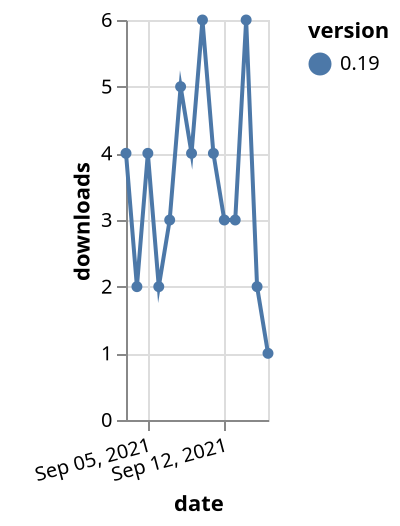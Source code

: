 {"$schema": "https://vega.github.io/schema/vega-lite/v5.json", "description": "A simple bar chart with embedded data.", "data": {"values": [{"date": "2021-09-03", "total": 6167, "delta": 4, "version": "0.19"}, {"date": "2021-09-04", "total": 6169, "delta": 2, "version": "0.19"}, {"date": "2021-09-05", "total": 6173, "delta": 4, "version": "0.19"}, {"date": "2021-09-06", "total": 6175, "delta": 2, "version": "0.19"}, {"date": "2021-09-07", "total": 6178, "delta": 3, "version": "0.19"}, {"date": "2021-09-08", "total": 6183, "delta": 5, "version": "0.19"}, {"date": "2021-09-09", "total": 6187, "delta": 4, "version": "0.19"}, {"date": "2021-09-10", "total": 6193, "delta": 6, "version": "0.19"}, {"date": "2021-09-11", "total": 6197, "delta": 4, "version": "0.19"}, {"date": "2021-09-12", "total": 6200, "delta": 3, "version": "0.19"}, {"date": "2021-09-13", "total": 6203, "delta": 3, "version": "0.19"}, {"date": "2021-09-14", "total": 6209, "delta": 6, "version": "0.19"}, {"date": "2021-09-15", "total": 6211, "delta": 2, "version": "0.19"}, {"date": "2021-09-16", "total": 6212, "delta": 1, "version": "0.19"}]}, "width": "container", "mark": {"type": "line", "point": {"filled": true}}, "encoding": {"x": {"field": "date", "type": "temporal", "timeUnit": "yearmonthdate", "title": "date", "axis": {"labelAngle": -15}}, "y": {"field": "delta", "type": "quantitative", "title": "downloads"}, "color": {"field": "version", "type": "nominal"}, "tooltip": {"field": "delta"}}}